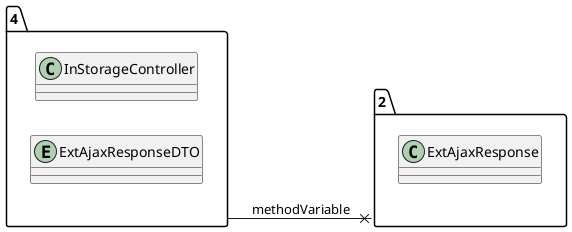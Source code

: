 @startuml 
allow_mixing
left to right direction
package "4"{
class InStorageController
entity ExtAjaxResponseDTO

}
package "2"{
class ExtAjaxResponse

}
"4" --x "2":methodVariable
@enduml
